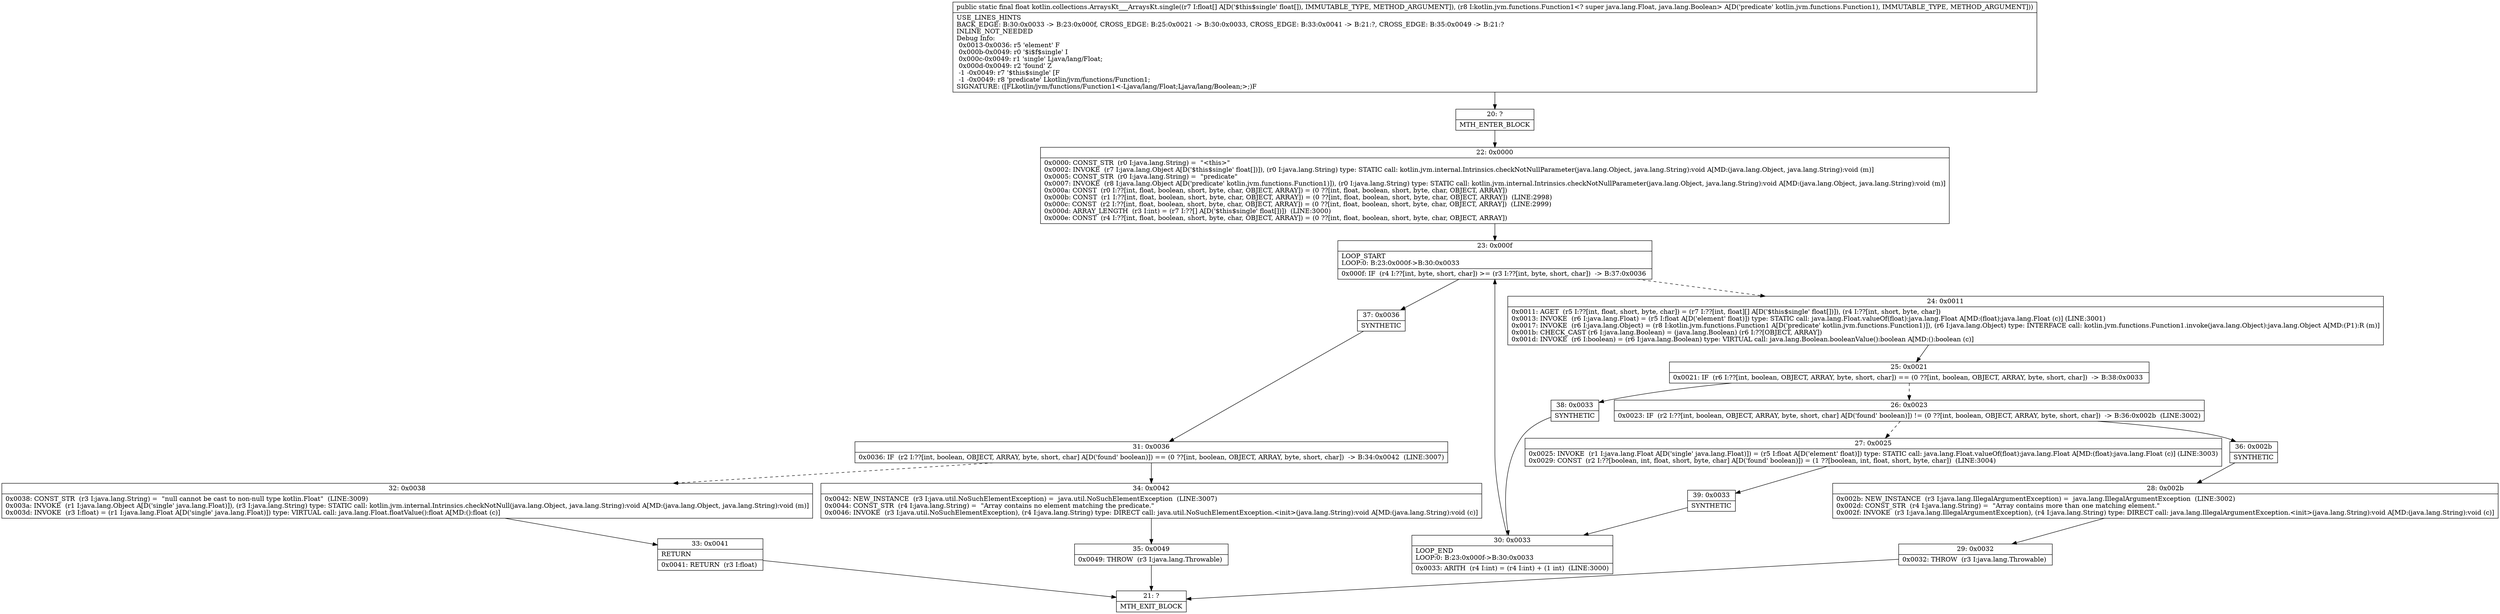 digraph "CFG forkotlin.collections.ArraysKt___ArraysKt.single([FLkotlin\/jvm\/functions\/Function1;)F" {
Node_20 [shape=record,label="{20\:\ ?|MTH_ENTER_BLOCK\l}"];
Node_22 [shape=record,label="{22\:\ 0x0000|0x0000: CONST_STR  (r0 I:java.lang.String) =  \"\<this\>\" \l0x0002: INVOKE  (r7 I:java.lang.Object A[D('$this$single' float[])]), (r0 I:java.lang.String) type: STATIC call: kotlin.jvm.internal.Intrinsics.checkNotNullParameter(java.lang.Object, java.lang.String):void A[MD:(java.lang.Object, java.lang.String):void (m)]\l0x0005: CONST_STR  (r0 I:java.lang.String) =  \"predicate\" \l0x0007: INVOKE  (r8 I:java.lang.Object A[D('predicate' kotlin.jvm.functions.Function1)]), (r0 I:java.lang.String) type: STATIC call: kotlin.jvm.internal.Intrinsics.checkNotNullParameter(java.lang.Object, java.lang.String):void A[MD:(java.lang.Object, java.lang.String):void (m)]\l0x000a: CONST  (r0 I:??[int, float, boolean, short, byte, char, OBJECT, ARRAY]) = (0 ??[int, float, boolean, short, byte, char, OBJECT, ARRAY]) \l0x000b: CONST  (r1 I:??[int, float, boolean, short, byte, char, OBJECT, ARRAY]) = (0 ??[int, float, boolean, short, byte, char, OBJECT, ARRAY])  (LINE:2998)\l0x000c: CONST  (r2 I:??[int, float, boolean, short, byte, char, OBJECT, ARRAY]) = (0 ??[int, float, boolean, short, byte, char, OBJECT, ARRAY])  (LINE:2999)\l0x000d: ARRAY_LENGTH  (r3 I:int) = (r7 I:??[] A[D('$this$single' float[])])  (LINE:3000)\l0x000e: CONST  (r4 I:??[int, float, boolean, short, byte, char, OBJECT, ARRAY]) = (0 ??[int, float, boolean, short, byte, char, OBJECT, ARRAY]) \l}"];
Node_23 [shape=record,label="{23\:\ 0x000f|LOOP_START\lLOOP:0: B:23:0x000f\-\>B:30:0x0033\l|0x000f: IF  (r4 I:??[int, byte, short, char]) \>= (r3 I:??[int, byte, short, char])  \-\> B:37:0x0036 \l}"];
Node_24 [shape=record,label="{24\:\ 0x0011|0x0011: AGET  (r5 I:??[int, float, short, byte, char]) = (r7 I:??[int, float][] A[D('$this$single' float[])]), (r4 I:??[int, short, byte, char]) \l0x0013: INVOKE  (r6 I:java.lang.Float) = (r5 I:float A[D('element' float)]) type: STATIC call: java.lang.Float.valueOf(float):java.lang.Float A[MD:(float):java.lang.Float (c)] (LINE:3001)\l0x0017: INVOKE  (r6 I:java.lang.Object) = (r8 I:kotlin.jvm.functions.Function1 A[D('predicate' kotlin.jvm.functions.Function1)]), (r6 I:java.lang.Object) type: INTERFACE call: kotlin.jvm.functions.Function1.invoke(java.lang.Object):java.lang.Object A[MD:(P1):R (m)]\l0x001b: CHECK_CAST (r6 I:java.lang.Boolean) = (java.lang.Boolean) (r6 I:??[OBJECT, ARRAY]) \l0x001d: INVOKE  (r6 I:boolean) = (r6 I:java.lang.Boolean) type: VIRTUAL call: java.lang.Boolean.booleanValue():boolean A[MD:():boolean (c)]\l}"];
Node_25 [shape=record,label="{25\:\ 0x0021|0x0021: IF  (r6 I:??[int, boolean, OBJECT, ARRAY, byte, short, char]) == (0 ??[int, boolean, OBJECT, ARRAY, byte, short, char])  \-\> B:38:0x0033 \l}"];
Node_26 [shape=record,label="{26\:\ 0x0023|0x0023: IF  (r2 I:??[int, boolean, OBJECT, ARRAY, byte, short, char] A[D('found' boolean)]) != (0 ??[int, boolean, OBJECT, ARRAY, byte, short, char])  \-\> B:36:0x002b  (LINE:3002)\l}"];
Node_27 [shape=record,label="{27\:\ 0x0025|0x0025: INVOKE  (r1 I:java.lang.Float A[D('single' java.lang.Float)]) = (r5 I:float A[D('element' float)]) type: STATIC call: java.lang.Float.valueOf(float):java.lang.Float A[MD:(float):java.lang.Float (c)] (LINE:3003)\l0x0029: CONST  (r2 I:??[boolean, int, float, short, byte, char] A[D('found' boolean)]) = (1 ??[boolean, int, float, short, byte, char])  (LINE:3004)\l}"];
Node_39 [shape=record,label="{39\:\ 0x0033|SYNTHETIC\l}"];
Node_30 [shape=record,label="{30\:\ 0x0033|LOOP_END\lLOOP:0: B:23:0x000f\-\>B:30:0x0033\l|0x0033: ARITH  (r4 I:int) = (r4 I:int) + (1 int)  (LINE:3000)\l}"];
Node_36 [shape=record,label="{36\:\ 0x002b|SYNTHETIC\l}"];
Node_28 [shape=record,label="{28\:\ 0x002b|0x002b: NEW_INSTANCE  (r3 I:java.lang.IllegalArgumentException) =  java.lang.IllegalArgumentException  (LINE:3002)\l0x002d: CONST_STR  (r4 I:java.lang.String) =  \"Array contains more than one matching element.\" \l0x002f: INVOKE  (r3 I:java.lang.IllegalArgumentException), (r4 I:java.lang.String) type: DIRECT call: java.lang.IllegalArgumentException.\<init\>(java.lang.String):void A[MD:(java.lang.String):void (c)]\l}"];
Node_29 [shape=record,label="{29\:\ 0x0032|0x0032: THROW  (r3 I:java.lang.Throwable) \l}"];
Node_21 [shape=record,label="{21\:\ ?|MTH_EXIT_BLOCK\l}"];
Node_38 [shape=record,label="{38\:\ 0x0033|SYNTHETIC\l}"];
Node_37 [shape=record,label="{37\:\ 0x0036|SYNTHETIC\l}"];
Node_31 [shape=record,label="{31\:\ 0x0036|0x0036: IF  (r2 I:??[int, boolean, OBJECT, ARRAY, byte, short, char] A[D('found' boolean)]) == (0 ??[int, boolean, OBJECT, ARRAY, byte, short, char])  \-\> B:34:0x0042  (LINE:3007)\l}"];
Node_32 [shape=record,label="{32\:\ 0x0038|0x0038: CONST_STR  (r3 I:java.lang.String) =  \"null cannot be cast to non\-null type kotlin.Float\"  (LINE:3009)\l0x003a: INVOKE  (r1 I:java.lang.Object A[D('single' java.lang.Float)]), (r3 I:java.lang.String) type: STATIC call: kotlin.jvm.internal.Intrinsics.checkNotNull(java.lang.Object, java.lang.String):void A[MD:(java.lang.Object, java.lang.String):void (m)]\l0x003d: INVOKE  (r3 I:float) = (r1 I:java.lang.Float A[D('single' java.lang.Float)]) type: VIRTUAL call: java.lang.Float.floatValue():float A[MD:():float (c)]\l}"];
Node_33 [shape=record,label="{33\:\ 0x0041|RETURN\l|0x0041: RETURN  (r3 I:float) \l}"];
Node_34 [shape=record,label="{34\:\ 0x0042|0x0042: NEW_INSTANCE  (r3 I:java.util.NoSuchElementException) =  java.util.NoSuchElementException  (LINE:3007)\l0x0044: CONST_STR  (r4 I:java.lang.String) =  \"Array contains no element matching the predicate.\" \l0x0046: INVOKE  (r3 I:java.util.NoSuchElementException), (r4 I:java.lang.String) type: DIRECT call: java.util.NoSuchElementException.\<init\>(java.lang.String):void A[MD:(java.lang.String):void (c)]\l}"];
Node_35 [shape=record,label="{35\:\ 0x0049|0x0049: THROW  (r3 I:java.lang.Throwable) \l}"];
MethodNode[shape=record,label="{public static final float kotlin.collections.ArraysKt___ArraysKt.single((r7 I:float[] A[D('$this$single' float[]), IMMUTABLE_TYPE, METHOD_ARGUMENT]), (r8 I:kotlin.jvm.functions.Function1\<? super java.lang.Float, java.lang.Boolean\> A[D('predicate' kotlin.jvm.functions.Function1), IMMUTABLE_TYPE, METHOD_ARGUMENT]))  | USE_LINES_HINTS\lBACK_EDGE: B:30:0x0033 \-\> B:23:0x000f, CROSS_EDGE: B:25:0x0021 \-\> B:30:0x0033, CROSS_EDGE: B:33:0x0041 \-\> B:21:?, CROSS_EDGE: B:35:0x0049 \-\> B:21:?\lINLINE_NOT_NEEDED\lDebug Info:\l  0x0013\-0x0036: r5 'element' F\l  0x000b\-0x0049: r0 '$i$f$single' I\l  0x000c\-0x0049: r1 'single' Ljava\/lang\/Float;\l  0x000d\-0x0049: r2 'found' Z\l  \-1 \-0x0049: r7 '$this$single' [F\l  \-1 \-0x0049: r8 'predicate' Lkotlin\/jvm\/functions\/Function1;\lSIGNATURE: ([FLkotlin\/jvm\/functions\/Function1\<\-Ljava\/lang\/Float;Ljava\/lang\/Boolean;\>;)F\l}"];
MethodNode -> Node_20;Node_20 -> Node_22;
Node_22 -> Node_23;
Node_23 -> Node_24[style=dashed];
Node_23 -> Node_37;
Node_24 -> Node_25;
Node_25 -> Node_26[style=dashed];
Node_25 -> Node_38;
Node_26 -> Node_27[style=dashed];
Node_26 -> Node_36;
Node_27 -> Node_39;
Node_39 -> Node_30;
Node_30 -> Node_23;
Node_36 -> Node_28;
Node_28 -> Node_29;
Node_29 -> Node_21;
Node_38 -> Node_30;
Node_37 -> Node_31;
Node_31 -> Node_32[style=dashed];
Node_31 -> Node_34;
Node_32 -> Node_33;
Node_33 -> Node_21;
Node_34 -> Node_35;
Node_35 -> Node_21;
}

